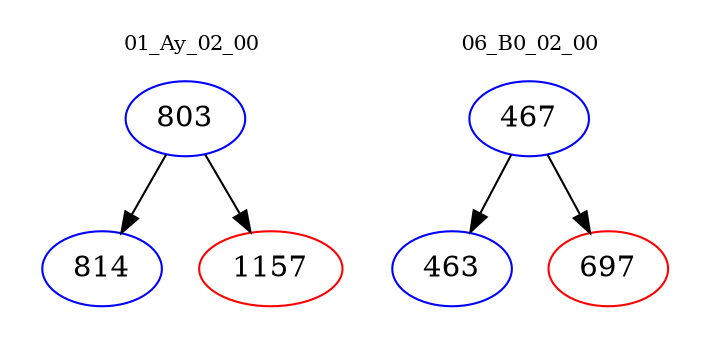 digraph{
subgraph cluster_0 {
color = white
label = "01_Ay_02_00";
fontsize=10;
T0_803 [label="803", color="blue"]
T0_803 -> T0_814 [color="black"]
T0_814 [label="814", color="blue"]
T0_803 -> T0_1157 [color="black"]
T0_1157 [label="1157", color="red"]
}
subgraph cluster_1 {
color = white
label = "06_B0_02_00";
fontsize=10;
T1_467 [label="467", color="blue"]
T1_467 -> T1_463 [color="black"]
T1_463 [label="463", color="blue"]
T1_467 -> T1_697 [color="black"]
T1_697 [label="697", color="red"]
}
}
